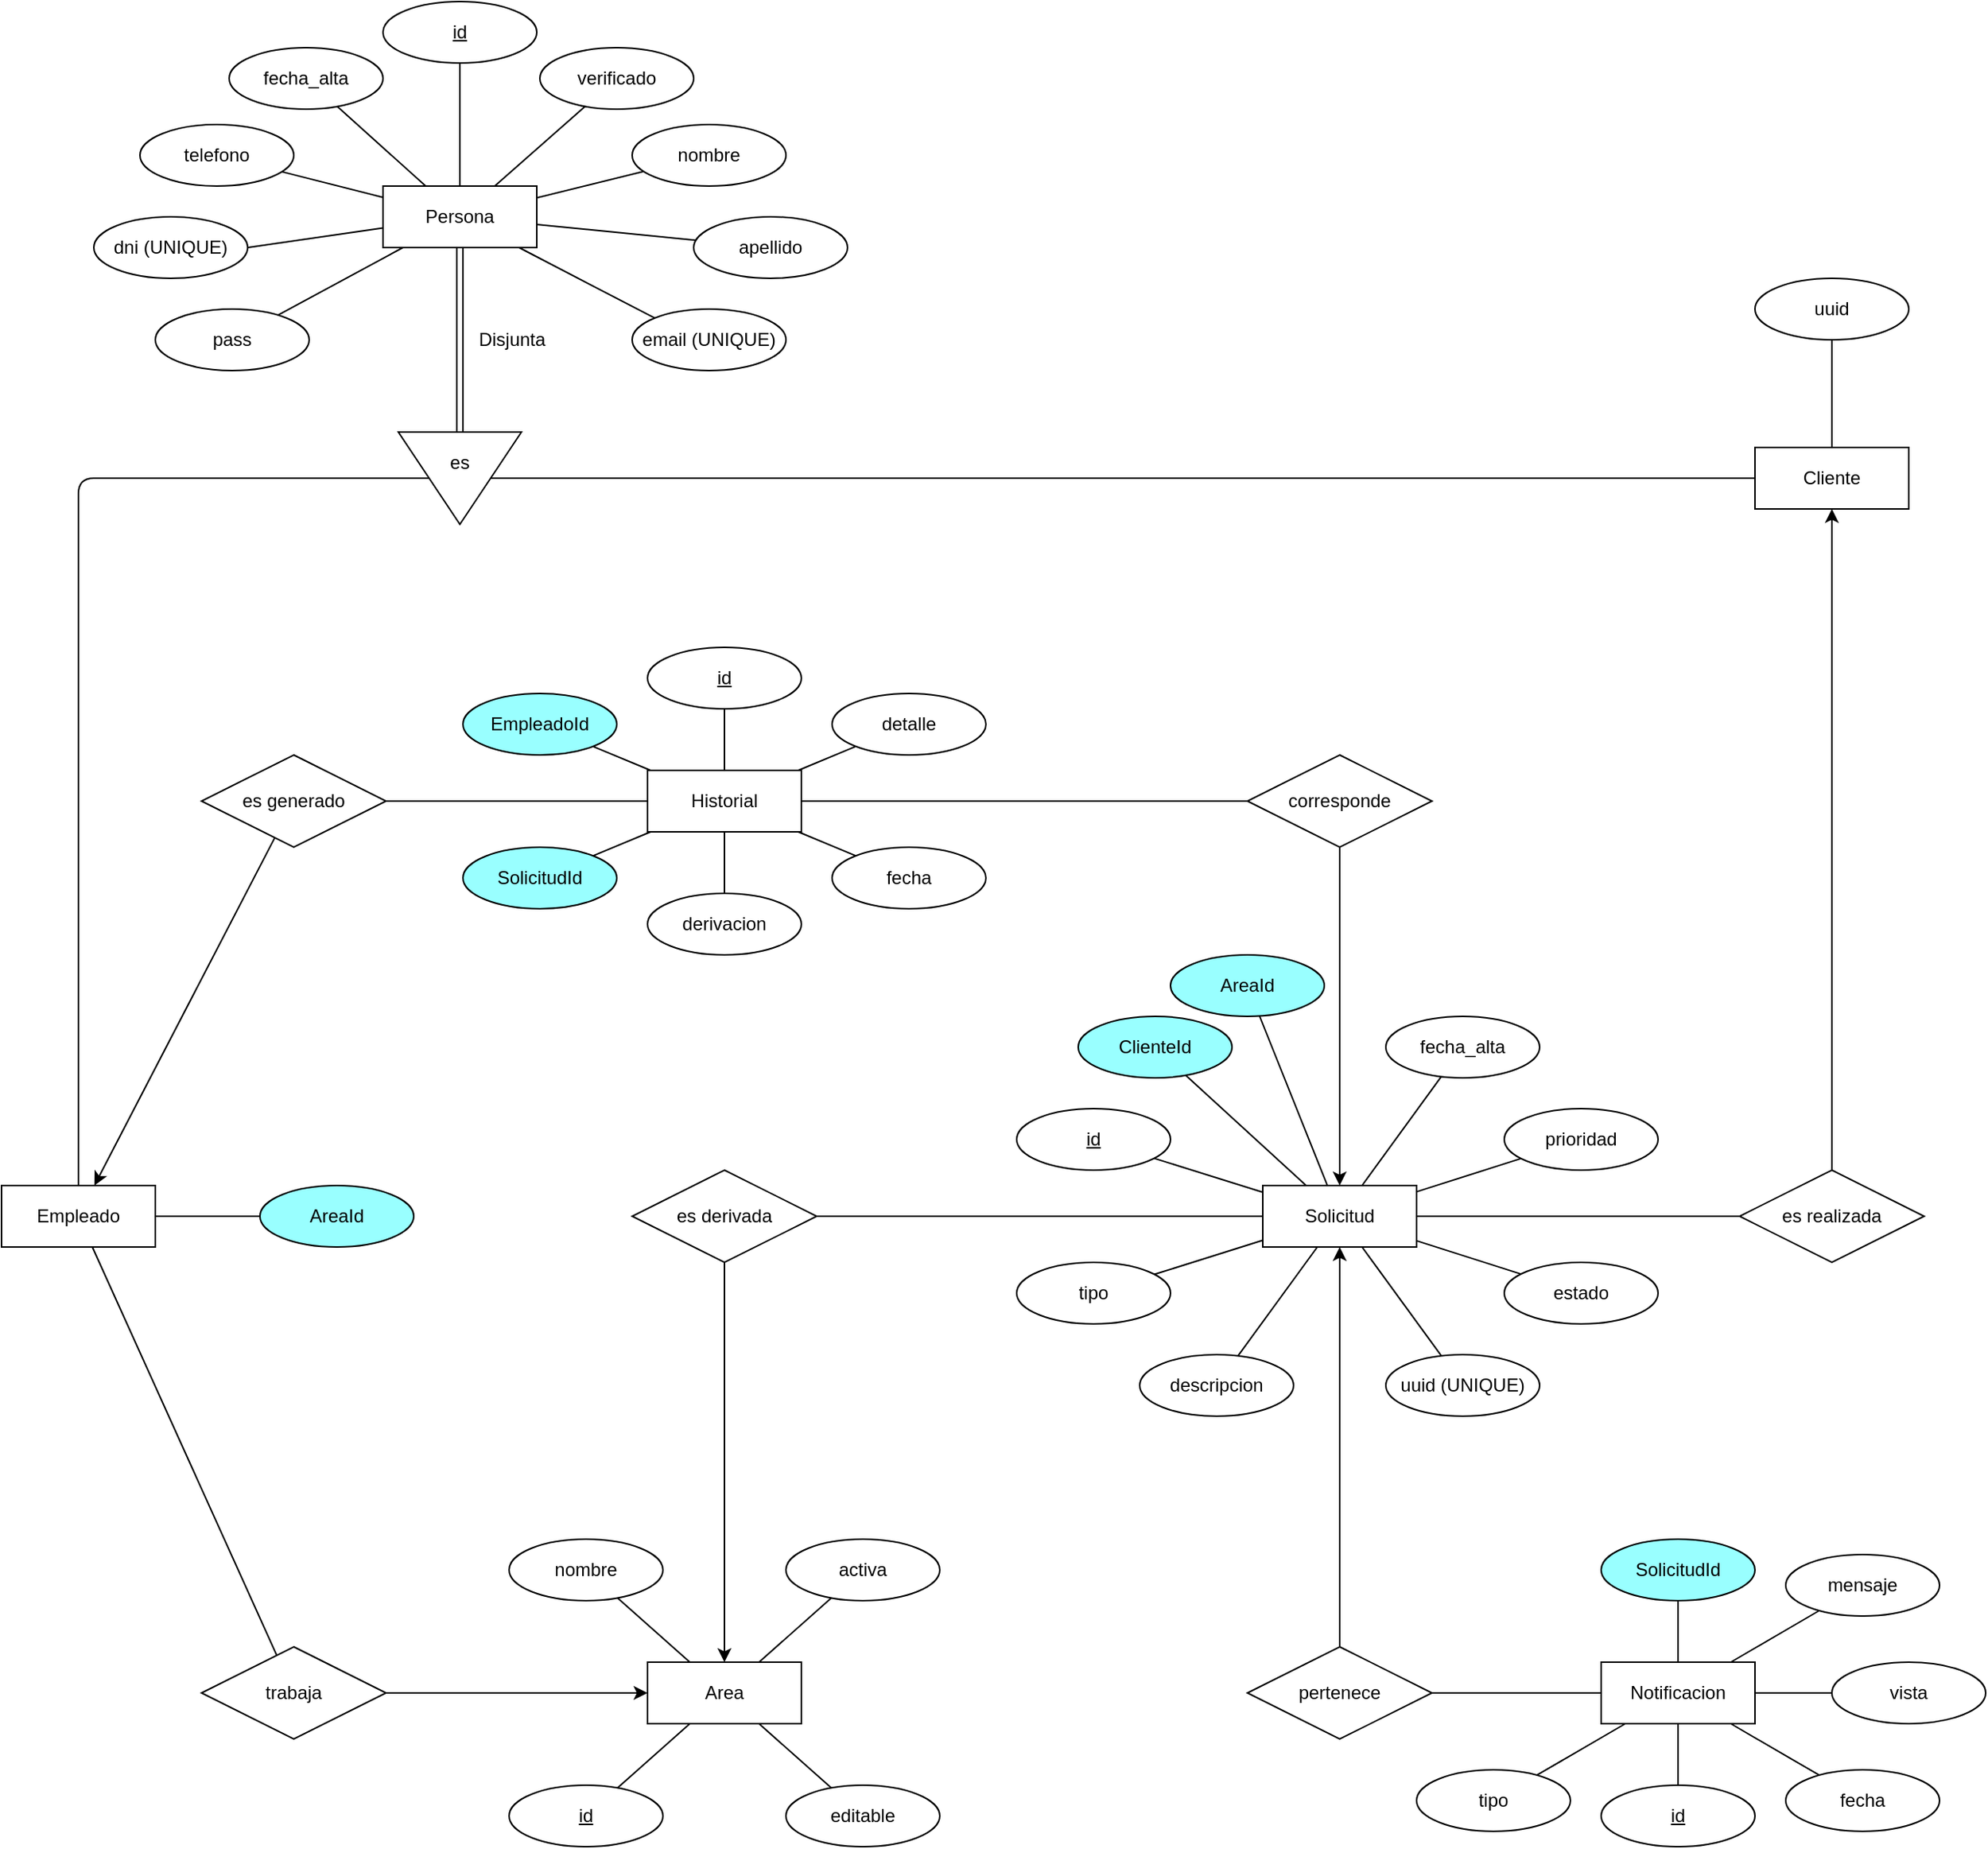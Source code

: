 <mxfile version="15.2.7" type="device"><diagram id="BBIbtANk2U7G-sDLKIIq" name="Página-1"><mxGraphModel dx="2182" dy="1856" grid="1" gridSize="10" guides="1" tooltips="1" connect="1" arrows="1" fold="1" page="1" pageScale="1" pageWidth="827" pageHeight="1169" math="0" shadow="0"><root><mxCell id="0"/><mxCell id="1" parent="0"/><mxCell id="P5OnHbvlKEHXYhrm6dSH-34" style="edgeStyle=none;orthogonalLoop=1;jettySize=auto;html=1;endArrow=classic;" edge="1" parent="1" source="P5OnHbvlKEHXYhrm6dSH-25" target="P5OnHbvlKEHXYhrm6dSH-1"><mxGeometry relative="1" as="geometry"/></mxCell><mxCell id="P5OnHbvlKEHXYhrm6dSH-67" style="edgeStyle=none;orthogonalLoop=1;jettySize=auto;html=1;endArrow=none;" edge="1" parent="1" source="P5OnHbvlKEHXYhrm6dSH-1" target="P5OnHbvlKEHXYhrm6dSH-66"><mxGeometry relative="1" as="geometry"/></mxCell><mxCell id="P5OnHbvlKEHXYhrm6dSH-1" value="Cliente" style="whiteSpace=wrap;html=1;align=center;" vertex="1" parent="1"><mxGeometry x="990" y="10" width="100" height="40" as="geometry"/></mxCell><mxCell id="P5OnHbvlKEHXYhrm6dSH-36" style="edgeStyle=none;orthogonalLoop=1;jettySize=auto;html=1;endArrow=classic;" edge="1" parent="1" source="P5OnHbvlKEHXYhrm6dSH-22" target="P5OnHbvlKEHXYhrm6dSH-2"><mxGeometry relative="1" as="geometry"/></mxCell><mxCell id="P5OnHbvlKEHXYhrm6dSH-39" style="edgeStyle=none;orthogonalLoop=1;jettySize=auto;html=1;endArrow=none;" edge="1" parent="1" source="P5OnHbvlKEHXYhrm6dSH-2" target="P5OnHbvlKEHXYhrm6dSH-38"><mxGeometry relative="1" as="geometry"/></mxCell><mxCell id="P5OnHbvlKEHXYhrm6dSH-65" style="edgeStyle=none;orthogonalLoop=1;jettySize=auto;html=1;endArrow=none;" edge="1" parent="1" source="P5OnHbvlKEHXYhrm6dSH-2" target="P5OnHbvlKEHXYhrm6dSH-64"><mxGeometry relative="1" as="geometry"/></mxCell><mxCell id="P5OnHbvlKEHXYhrm6dSH-2" value="Empleado" style="whiteSpace=wrap;html=1;align=center;" vertex="1" parent="1"><mxGeometry x="-150" y="490" width="100" height="40" as="geometry"/></mxCell><mxCell id="P5OnHbvlKEHXYhrm6dSH-32" style="edgeStyle=none;orthogonalLoop=1;jettySize=auto;html=1;endArrow=classic;" edge="1" parent="1" source="P5OnHbvlKEHXYhrm6dSH-23" target="P5OnHbvlKEHXYhrm6dSH-3"><mxGeometry relative="1" as="geometry"/></mxCell><mxCell id="P5OnHbvlKEHXYhrm6dSH-69" style="edgeStyle=none;orthogonalLoop=1;jettySize=auto;html=1;endArrow=none;" edge="1" parent="1" source="P5OnHbvlKEHXYhrm6dSH-3" target="P5OnHbvlKEHXYhrm6dSH-68"><mxGeometry relative="1" as="geometry"/></mxCell><mxCell id="P5OnHbvlKEHXYhrm6dSH-71" style="edgeStyle=none;orthogonalLoop=1;jettySize=auto;html=1;endArrow=none;" edge="1" parent="1" source="P5OnHbvlKEHXYhrm6dSH-3" target="P5OnHbvlKEHXYhrm6dSH-70"><mxGeometry relative="1" as="geometry"/></mxCell><mxCell id="P5OnHbvlKEHXYhrm6dSH-3" value="Area" style="whiteSpace=wrap;html=1;align=center;" vertex="1" parent="1"><mxGeometry x="270" y="800" width="100" height="40" as="geometry"/></mxCell><mxCell id="P5OnHbvlKEHXYhrm6dSH-95" style="edgeStyle=none;orthogonalLoop=1;jettySize=auto;html=1;endArrow=none;" edge="1" parent="1" source="P5OnHbvlKEHXYhrm6dSH-4" target="P5OnHbvlKEHXYhrm6dSH-94"><mxGeometry relative="1" as="geometry"/></mxCell><mxCell id="P5OnHbvlKEHXYhrm6dSH-99" style="edgeStyle=none;orthogonalLoop=1;jettySize=auto;html=1;endArrow=none;" edge="1" parent="1" source="P5OnHbvlKEHXYhrm6dSH-4" target="P5OnHbvlKEHXYhrm6dSH-98"><mxGeometry relative="1" as="geometry"/></mxCell><mxCell id="P5OnHbvlKEHXYhrm6dSH-105" style="edgeStyle=none;orthogonalLoop=1;jettySize=auto;html=1;endArrow=none;" edge="1" parent="1" source="P5OnHbvlKEHXYhrm6dSH-4" target="P5OnHbvlKEHXYhrm6dSH-104"><mxGeometry relative="1" as="geometry"/></mxCell><mxCell id="P5OnHbvlKEHXYhrm6dSH-4" value="Solicitud" style="whiteSpace=wrap;html=1;align=center;" vertex="1" parent="1"><mxGeometry x="670" y="490" width="100" height="40" as="geometry"/></mxCell><mxCell id="P5OnHbvlKEHXYhrm6dSH-75" style="edgeStyle=none;orthogonalLoop=1;jettySize=auto;html=1;endArrow=none;" edge="1" parent="1" source="P5OnHbvlKEHXYhrm6dSH-5" target="P5OnHbvlKEHXYhrm6dSH-74"><mxGeometry relative="1" as="geometry"/></mxCell><mxCell id="P5OnHbvlKEHXYhrm6dSH-83" style="edgeStyle=none;orthogonalLoop=1;jettySize=auto;html=1;endArrow=none;" edge="1" parent="1" source="P5OnHbvlKEHXYhrm6dSH-5" target="P5OnHbvlKEHXYhrm6dSH-82"><mxGeometry relative="1" as="geometry"/></mxCell><mxCell id="P5OnHbvlKEHXYhrm6dSH-5" value="Notificacion" style="whiteSpace=wrap;html=1;align=center;" vertex="1" parent="1"><mxGeometry x="890" y="800" width="100" height="40" as="geometry"/></mxCell><mxCell id="P5OnHbvlKEHXYhrm6dSH-30" style="edgeStyle=none;orthogonalLoop=1;jettySize=auto;html=1;endArrow=none;" edge="1" parent="1" source="P5OnHbvlKEHXYhrm6dSH-6" target="P5OnHbvlKEHXYhrm6dSH-24"><mxGeometry relative="1" as="geometry"/></mxCell><mxCell id="P5OnHbvlKEHXYhrm6dSH-85" style="edgeStyle=none;orthogonalLoop=1;jettySize=auto;html=1;endArrow=none;" edge="1" parent="1" source="P5OnHbvlKEHXYhrm6dSH-6" target="P5OnHbvlKEHXYhrm6dSH-84"><mxGeometry relative="1" as="geometry"/></mxCell><mxCell id="P5OnHbvlKEHXYhrm6dSH-6" value="Historial" style="whiteSpace=wrap;html=1;align=center;" vertex="1" parent="1"><mxGeometry x="270" y="220" width="100" height="40" as="geometry"/></mxCell><mxCell id="P5OnHbvlKEHXYhrm6dSH-7" value="id" style="ellipse;whiteSpace=wrap;html=1;align=center;fontStyle=4;" vertex="1" parent="1"><mxGeometry x="180" y="880" width="100" height="40" as="geometry"/></mxCell><mxCell id="P5OnHbvlKEHXYhrm6dSH-18" style="edgeStyle=none;orthogonalLoop=1;jettySize=auto;html=1;endArrow=none;shape=link;" edge="1" parent="1" source="P5OnHbvlKEHXYhrm6dSH-9" target="P5OnHbvlKEHXYhrm6dSH-10"><mxGeometry relative="1" as="geometry"/></mxCell><mxCell id="P5OnHbvlKEHXYhrm6dSH-54" style="edgeStyle=none;orthogonalLoop=1;jettySize=auto;html=1;endArrow=none;" edge="1" parent="1" source="P5OnHbvlKEHXYhrm6dSH-9" target="P5OnHbvlKEHXYhrm6dSH-48"><mxGeometry relative="1" as="geometry"/></mxCell><mxCell id="P5OnHbvlKEHXYhrm6dSH-55" style="edgeStyle=none;orthogonalLoop=1;jettySize=auto;html=1;endArrow=none;" edge="1" parent="1" source="P5OnHbvlKEHXYhrm6dSH-9" target="P5OnHbvlKEHXYhrm6dSH-47"><mxGeometry relative="1" as="geometry"/></mxCell><mxCell id="P5OnHbvlKEHXYhrm6dSH-56" style="edgeStyle=none;orthogonalLoop=1;jettySize=auto;html=1;entryX=0;entryY=0;entryDx=0;entryDy=0;endArrow=none;" edge="1" parent="1" source="P5OnHbvlKEHXYhrm6dSH-9" target="P5OnHbvlKEHXYhrm6dSH-51"><mxGeometry relative="1" as="geometry"/></mxCell><mxCell id="P5OnHbvlKEHXYhrm6dSH-57" style="edgeStyle=none;orthogonalLoop=1;jettySize=auto;html=1;endArrow=none;" edge="1" parent="1" source="P5OnHbvlKEHXYhrm6dSH-9" target="P5OnHbvlKEHXYhrm6dSH-49"><mxGeometry relative="1" as="geometry"/></mxCell><mxCell id="P5OnHbvlKEHXYhrm6dSH-58" style="edgeStyle=none;orthogonalLoop=1;jettySize=auto;html=1;endArrow=none;" edge="1" parent="1" source="P5OnHbvlKEHXYhrm6dSH-9" target="P5OnHbvlKEHXYhrm6dSH-52"><mxGeometry relative="1" as="geometry"/></mxCell><mxCell id="P5OnHbvlKEHXYhrm6dSH-62" style="edgeStyle=none;orthogonalLoop=1;jettySize=auto;html=1;endArrow=none;" edge="1" parent="1" source="P5OnHbvlKEHXYhrm6dSH-9" target="P5OnHbvlKEHXYhrm6dSH-61"><mxGeometry relative="1" as="geometry"/></mxCell><mxCell id="P5OnHbvlKEHXYhrm6dSH-63" style="edgeStyle=none;orthogonalLoop=1;jettySize=auto;html=1;endArrow=none;" edge="1" parent="1" source="P5OnHbvlKEHXYhrm6dSH-9" target="P5OnHbvlKEHXYhrm6dSH-60"><mxGeometry relative="1" as="geometry"/></mxCell><mxCell id="P5OnHbvlKEHXYhrm6dSH-9" value="Persona" style="whiteSpace=wrap;html=1;align=center;" vertex="1" parent="1"><mxGeometry x="98" y="-160" width="100" height="40" as="geometry"/></mxCell><mxCell id="P5OnHbvlKEHXYhrm6dSH-19" style="edgeStyle=none;orthogonalLoop=1;jettySize=auto;html=1;endArrow=none;" edge="1" parent="1" source="P5OnHbvlKEHXYhrm6dSH-10" target="P5OnHbvlKEHXYhrm6dSH-2"><mxGeometry relative="1" as="geometry"><Array as="points"><mxPoint x="-100" y="30"/></Array></mxGeometry></mxCell><mxCell id="P5OnHbvlKEHXYhrm6dSH-20" style="edgeStyle=none;orthogonalLoop=1;jettySize=auto;html=1;endArrow=none;" edge="1" parent="1" source="P5OnHbvlKEHXYhrm6dSH-10" target="P5OnHbvlKEHXYhrm6dSH-1"><mxGeometry relative="1" as="geometry"/></mxCell><mxCell id="P5OnHbvlKEHXYhrm6dSH-10" value="" style="triangle;whiteSpace=wrap;html=1;rotation=90;" vertex="1" parent="1"><mxGeometry x="118" y="-10" width="60" height="80" as="geometry"/></mxCell><mxCell id="P5OnHbvlKEHXYhrm6dSH-11" value="" style="endArrow=none;html=1;" edge="1" parent="1" source="P5OnHbvlKEHXYhrm6dSH-3" target="P5OnHbvlKEHXYhrm6dSH-7"><mxGeometry width="50" height="50" relative="1" as="geometry"><mxPoint x="-80" y="390" as="sourcePoint"/><mxPoint x="-30" y="340" as="targetPoint"/></mxGeometry></mxCell><mxCell id="P5OnHbvlKEHXYhrm6dSH-15" style="edgeStyle=none;orthogonalLoop=1;jettySize=auto;html=1;endArrow=none;" edge="1" parent="1" source="P5OnHbvlKEHXYhrm6dSH-14" target="P5OnHbvlKEHXYhrm6dSH-6"><mxGeometry relative="1" as="geometry"/></mxCell><mxCell id="P5OnHbvlKEHXYhrm6dSH-14" value="id" style="ellipse;whiteSpace=wrap;html=1;align=center;fontStyle=4;" vertex="1" parent="1"><mxGeometry x="270" y="140" width="100" height="40" as="geometry"/></mxCell><mxCell id="P5OnHbvlKEHXYhrm6dSH-17" style="edgeStyle=none;orthogonalLoop=1;jettySize=auto;html=1;endArrow=none;" edge="1" parent="1" source="P5OnHbvlKEHXYhrm6dSH-16" target="P5OnHbvlKEHXYhrm6dSH-9"><mxGeometry relative="1" as="geometry"/></mxCell><mxCell id="P5OnHbvlKEHXYhrm6dSH-16" value="id" style="ellipse;whiteSpace=wrap;html=1;align=center;fontStyle=4;" vertex="1" parent="1"><mxGeometry x="98" y="-280" width="100" height="40" as="geometry"/></mxCell><mxCell id="P5OnHbvlKEHXYhrm6dSH-37" style="edgeStyle=none;orthogonalLoop=1;jettySize=auto;html=1;endArrow=none;" edge="1" parent="1" source="P5OnHbvlKEHXYhrm6dSH-22" target="P5OnHbvlKEHXYhrm6dSH-6"><mxGeometry relative="1" as="geometry"/></mxCell><mxCell id="P5OnHbvlKEHXYhrm6dSH-22" value="es generado" style="shape=rhombus;perimeter=rhombusPerimeter;whiteSpace=wrap;html=1;align=center;" vertex="1" parent="1"><mxGeometry x="-20" y="210" width="120" height="60" as="geometry"/></mxCell><mxCell id="P5OnHbvlKEHXYhrm6dSH-33" style="edgeStyle=none;orthogonalLoop=1;jettySize=auto;html=1;endArrow=none;" edge="1" parent="1" source="P5OnHbvlKEHXYhrm6dSH-23" target="P5OnHbvlKEHXYhrm6dSH-4"><mxGeometry relative="1" as="geometry"/></mxCell><mxCell id="P5OnHbvlKEHXYhrm6dSH-23" value="es derivada" style="shape=rhombus;perimeter=rhombusPerimeter;whiteSpace=wrap;html=1;align=center;" vertex="1" parent="1"><mxGeometry x="260" y="480" width="120" height="60" as="geometry"/></mxCell><mxCell id="P5OnHbvlKEHXYhrm6dSH-31" style="edgeStyle=none;orthogonalLoop=1;jettySize=auto;html=1;endArrow=classic;" edge="1" parent="1" source="P5OnHbvlKEHXYhrm6dSH-24" target="P5OnHbvlKEHXYhrm6dSH-4"><mxGeometry relative="1" as="geometry"/></mxCell><mxCell id="P5OnHbvlKEHXYhrm6dSH-24" value="corresponde" style="shape=rhombus;perimeter=rhombusPerimeter;whiteSpace=wrap;html=1;align=center;" vertex="1" parent="1"><mxGeometry x="660" y="210" width="120" height="60" as="geometry"/></mxCell><mxCell id="P5OnHbvlKEHXYhrm6dSH-35" style="edgeStyle=none;orthogonalLoop=1;jettySize=auto;html=1;endArrow=none;" edge="1" parent="1" source="P5OnHbvlKEHXYhrm6dSH-25" target="P5OnHbvlKEHXYhrm6dSH-4"><mxGeometry relative="1" as="geometry"/></mxCell><mxCell id="P5OnHbvlKEHXYhrm6dSH-25" value="es realizada" style="shape=rhombus;perimeter=rhombusPerimeter;whiteSpace=wrap;html=1;align=center;" vertex="1" parent="1"><mxGeometry x="980" y="480" width="120" height="60" as="geometry"/></mxCell><mxCell id="P5OnHbvlKEHXYhrm6dSH-29" style="edgeStyle=none;orthogonalLoop=1;jettySize=auto;html=1;endArrow=none;" edge="1" parent="1" source="P5OnHbvlKEHXYhrm6dSH-27" target="P5OnHbvlKEHXYhrm6dSH-5"><mxGeometry relative="1" as="geometry"/></mxCell><mxCell id="P5OnHbvlKEHXYhrm6dSH-27" value="pertenece" style="shape=rhombus;perimeter=rhombusPerimeter;whiteSpace=wrap;html=1;align=center;" vertex="1" parent="1"><mxGeometry x="660" y="790" width="120" height="60" as="geometry"/></mxCell><mxCell id="P5OnHbvlKEHXYhrm6dSH-40" style="edgeStyle=none;orthogonalLoop=1;jettySize=auto;html=1;endArrow=classic;" edge="1" parent="1" source="P5OnHbvlKEHXYhrm6dSH-38" target="P5OnHbvlKEHXYhrm6dSH-3"><mxGeometry relative="1" as="geometry"/></mxCell><mxCell id="P5OnHbvlKEHXYhrm6dSH-38" value="trabaja" style="shape=rhombus;perimeter=rhombusPerimeter;whiteSpace=wrap;html=1;align=center;" vertex="1" parent="1"><mxGeometry x="-20" y="790" width="120" height="60" as="geometry"/></mxCell><mxCell id="P5OnHbvlKEHXYhrm6dSH-41" value="Disjunta" style="text;html=1;strokeColor=none;fillColor=none;align=center;verticalAlign=middle;whiteSpace=wrap;rounded=0;" vertex="1" parent="1"><mxGeometry x="162" y="-70" width="40" height="20" as="geometry"/></mxCell><mxCell id="P5OnHbvlKEHXYhrm6dSH-42" value="es" style="text;html=1;strokeColor=none;fillColor=none;align=center;verticalAlign=middle;whiteSpace=wrap;rounded=0;" vertex="1" parent="1"><mxGeometry x="128" y="10" width="40" height="20" as="geometry"/></mxCell><mxCell id="P5OnHbvlKEHXYhrm6dSH-44" value="" style="endArrow=classic;html=1;" edge="1" parent="1" source="P5OnHbvlKEHXYhrm6dSH-27" target="P5OnHbvlKEHXYhrm6dSH-4"><mxGeometry width="50" height="50" relative="1" as="geometry"><mxPoint x="640" y="610" as="sourcePoint"/><mxPoint x="690" y="560" as="targetPoint"/></mxGeometry></mxCell><mxCell id="P5OnHbvlKEHXYhrm6dSH-47" value="nombre" style="ellipse;whiteSpace=wrap;html=1;align=center;" vertex="1" parent="1"><mxGeometry x="260" y="-200" width="100" height="40" as="geometry"/></mxCell><mxCell id="P5OnHbvlKEHXYhrm6dSH-48" value="apellido" style="ellipse;whiteSpace=wrap;html=1;align=center;" vertex="1" parent="1"><mxGeometry x="300" y="-140" width="100" height="40" as="geometry"/></mxCell><mxCell id="P5OnHbvlKEHXYhrm6dSH-49" value="telefono" style="ellipse;whiteSpace=wrap;html=1;align=center;" vertex="1" parent="1"><mxGeometry x="-60" y="-200" width="100" height="40" as="geometry"/></mxCell><mxCell id="P5OnHbvlKEHXYhrm6dSH-53" style="edgeStyle=none;orthogonalLoop=1;jettySize=auto;html=1;exitX=1;exitY=0.5;exitDx=0;exitDy=0;endArrow=none;" edge="1" parent="1" source="P5OnHbvlKEHXYhrm6dSH-50" target="P5OnHbvlKEHXYhrm6dSH-9"><mxGeometry relative="1" as="geometry"/></mxCell><mxCell id="P5OnHbvlKEHXYhrm6dSH-50" value="dni (UNIQUE)" style="ellipse;whiteSpace=wrap;html=1;align=center;" vertex="1" parent="1"><mxGeometry x="-90" y="-140" width="100" height="40" as="geometry"/></mxCell><mxCell id="P5OnHbvlKEHXYhrm6dSH-51" value="email (UNIQUE)" style="ellipse;whiteSpace=wrap;html=1;align=center;" vertex="1" parent="1"><mxGeometry x="260" y="-80" width="100" height="40" as="geometry"/></mxCell><mxCell id="P5OnHbvlKEHXYhrm6dSH-52" value="pass" style="ellipse;whiteSpace=wrap;html=1;align=center;" vertex="1" parent="1"><mxGeometry x="-50" y="-80" width="100" height="40" as="geometry"/></mxCell><mxCell id="P5OnHbvlKEHXYhrm6dSH-60" value="fecha_alta" style="ellipse;whiteSpace=wrap;html=1;align=center;" vertex="1" parent="1"><mxGeometry x="-2" y="-250" width="100" height="40" as="geometry"/></mxCell><mxCell id="P5OnHbvlKEHXYhrm6dSH-61" value="verificado" style="ellipse;whiteSpace=wrap;html=1;align=center;" vertex="1" parent="1"><mxGeometry x="200" y="-250" width="100" height="40" as="geometry"/></mxCell><mxCell id="P5OnHbvlKEHXYhrm6dSH-64" value="AreaId" style="ellipse;whiteSpace=wrap;html=1;align=center;fillColor=#99FFFF;" vertex="1" parent="1"><mxGeometry x="18" y="490" width="100" height="40" as="geometry"/></mxCell><mxCell id="P5OnHbvlKEHXYhrm6dSH-66" value="uuid" style="ellipse;whiteSpace=wrap;html=1;align=center;" vertex="1" parent="1"><mxGeometry x="990" y="-100" width="100" height="40" as="geometry"/></mxCell><mxCell id="P5OnHbvlKEHXYhrm6dSH-68" value="nombre" style="ellipse;whiteSpace=wrap;html=1;align=center;" vertex="1" parent="1"><mxGeometry x="180" y="720" width="100" height="40" as="geometry"/></mxCell><mxCell id="P5OnHbvlKEHXYhrm6dSH-70" value="activa" style="ellipse;whiteSpace=wrap;html=1;align=center;" vertex="1" parent="1"><mxGeometry x="360" y="720" width="100" height="40" as="geometry"/></mxCell><mxCell id="P5OnHbvlKEHXYhrm6dSH-73" style="edgeStyle=none;orthogonalLoop=1;jettySize=auto;html=1;endArrow=none;" edge="1" parent="1" source="P5OnHbvlKEHXYhrm6dSH-72" target="P5OnHbvlKEHXYhrm6dSH-3"><mxGeometry relative="1" as="geometry"/></mxCell><mxCell id="P5OnHbvlKEHXYhrm6dSH-72" value="editable" style="ellipse;whiteSpace=wrap;html=1;align=center;" vertex="1" parent="1"><mxGeometry x="360" y="880" width="100" height="40" as="geometry"/></mxCell><mxCell id="P5OnHbvlKEHXYhrm6dSH-74" value="mensaje" style="ellipse;whiteSpace=wrap;html=1;align=center;" vertex="1" parent="1"><mxGeometry x="1010" y="730" width="100" height="40" as="geometry"/></mxCell><mxCell id="P5OnHbvlKEHXYhrm6dSH-77" style="edgeStyle=none;orthogonalLoop=1;jettySize=auto;html=1;endArrow=none;" edge="1" parent="1" source="P5OnHbvlKEHXYhrm6dSH-76" target="P5OnHbvlKEHXYhrm6dSH-5"><mxGeometry relative="1" as="geometry"/></mxCell><mxCell id="P5OnHbvlKEHXYhrm6dSH-76" value="id" style="ellipse;whiteSpace=wrap;html=1;align=center;fontStyle=4;" vertex="1" parent="1"><mxGeometry x="890" y="880" width="100" height="40" as="geometry"/></mxCell><mxCell id="P5OnHbvlKEHXYhrm6dSH-79" style="edgeStyle=none;orthogonalLoop=1;jettySize=auto;html=1;endArrow=none;" edge="1" parent="1" source="P5OnHbvlKEHXYhrm6dSH-78" target="P5OnHbvlKEHXYhrm6dSH-5"><mxGeometry relative="1" as="geometry"/></mxCell><mxCell id="P5OnHbvlKEHXYhrm6dSH-78" value="SolicitudId" style="ellipse;whiteSpace=wrap;html=1;align=center;fillColor=#99FFFF;" vertex="1" parent="1"><mxGeometry x="890" y="720" width="100" height="40" as="geometry"/></mxCell><mxCell id="P5OnHbvlKEHXYhrm6dSH-81" style="edgeStyle=none;orthogonalLoop=1;jettySize=auto;html=1;endArrow=none;" edge="1" parent="1" source="P5OnHbvlKEHXYhrm6dSH-80" target="P5OnHbvlKEHXYhrm6dSH-5"><mxGeometry relative="1" as="geometry"/></mxCell><mxCell id="P5OnHbvlKEHXYhrm6dSH-80" value="fecha" style="ellipse;whiteSpace=wrap;html=1;align=center;" vertex="1" parent="1"><mxGeometry x="1010" y="870" width="100" height="40" as="geometry"/></mxCell><mxCell id="P5OnHbvlKEHXYhrm6dSH-82" value="vista" style="ellipse;whiteSpace=wrap;html=1;align=center;" vertex="1" parent="1"><mxGeometry x="1040" y="800" width="100" height="40" as="geometry"/></mxCell><mxCell id="P5OnHbvlKEHXYhrm6dSH-84" value="detalle" style="ellipse;whiteSpace=wrap;html=1;align=center;" vertex="1" parent="1"><mxGeometry x="390" y="170" width="100" height="40" as="geometry"/></mxCell><mxCell id="P5OnHbvlKEHXYhrm6dSH-87" style="edgeStyle=none;orthogonalLoop=1;jettySize=auto;html=1;endArrow=none;" edge="1" parent="1" source="P5OnHbvlKEHXYhrm6dSH-86" target="P5OnHbvlKEHXYhrm6dSH-6"><mxGeometry relative="1" as="geometry"/></mxCell><mxCell id="P5OnHbvlKEHXYhrm6dSH-86" value="fecha" style="ellipse;whiteSpace=wrap;html=1;align=center;" vertex="1" parent="1"><mxGeometry x="390" y="270" width="100" height="40" as="geometry"/></mxCell><mxCell id="P5OnHbvlKEHXYhrm6dSH-89" style="edgeStyle=none;orthogonalLoop=1;jettySize=auto;html=1;endArrow=none;" edge="1" parent="1" source="P5OnHbvlKEHXYhrm6dSH-88" target="P5OnHbvlKEHXYhrm6dSH-6"><mxGeometry relative="1" as="geometry"/></mxCell><mxCell id="P5OnHbvlKEHXYhrm6dSH-88" value="derivacion" style="ellipse;whiteSpace=wrap;html=1;align=center;" vertex="1" parent="1"><mxGeometry x="270" y="300" width="100" height="40" as="geometry"/></mxCell><mxCell id="P5OnHbvlKEHXYhrm6dSH-91" style="edgeStyle=none;orthogonalLoop=1;jettySize=auto;html=1;endArrow=none;" edge="1" parent="1" source="P5OnHbvlKEHXYhrm6dSH-90" target="P5OnHbvlKEHXYhrm6dSH-6"><mxGeometry relative="1" as="geometry"/></mxCell><mxCell id="P5OnHbvlKEHXYhrm6dSH-90" value="EmpleadoId" style="ellipse;whiteSpace=wrap;html=1;align=center;fillColor=#99FFFF;" vertex="1" parent="1"><mxGeometry x="150" y="170" width="100" height="40" as="geometry"/></mxCell><mxCell id="P5OnHbvlKEHXYhrm6dSH-93" style="edgeStyle=none;orthogonalLoop=1;jettySize=auto;html=1;endArrow=none;" edge="1" parent="1" source="P5OnHbvlKEHXYhrm6dSH-92" target="P5OnHbvlKEHXYhrm6dSH-6"><mxGeometry relative="1" as="geometry"/></mxCell><mxCell id="P5OnHbvlKEHXYhrm6dSH-92" value="SolicitudId" style="ellipse;whiteSpace=wrap;html=1;align=center;fillColor=#99FFFF;" vertex="1" parent="1"><mxGeometry x="150" y="270" width="100" height="40" as="geometry"/></mxCell><mxCell id="P5OnHbvlKEHXYhrm6dSH-94" value="id" style="ellipse;whiteSpace=wrap;html=1;align=center;fontStyle=4;" vertex="1" parent="1"><mxGeometry x="510" y="440" width="100" height="40" as="geometry"/></mxCell><mxCell id="P5OnHbvlKEHXYhrm6dSH-97" style="edgeStyle=none;orthogonalLoop=1;jettySize=auto;html=1;endArrow=none;" edge="1" parent="1" source="P5OnHbvlKEHXYhrm6dSH-96" target="P5OnHbvlKEHXYhrm6dSH-4"><mxGeometry relative="1" as="geometry"/></mxCell><mxCell id="P5OnHbvlKEHXYhrm6dSH-96" value="ClienteId" style="ellipse;whiteSpace=wrap;html=1;align=center;fillColor=#99FFFF;" vertex="1" parent="1"><mxGeometry x="550" y="380" width="100" height="40" as="geometry"/></mxCell><mxCell id="P5OnHbvlKEHXYhrm6dSH-98" value="fecha_alta" style="ellipse;whiteSpace=wrap;html=1;align=center;" vertex="1" parent="1"><mxGeometry x="750" y="380" width="100" height="40" as="geometry"/></mxCell><mxCell id="P5OnHbvlKEHXYhrm6dSH-101" style="edgeStyle=none;orthogonalLoop=1;jettySize=auto;html=1;endArrow=none;" edge="1" parent="1" source="P5OnHbvlKEHXYhrm6dSH-100" target="P5OnHbvlKEHXYhrm6dSH-4"><mxGeometry relative="1" as="geometry"/></mxCell><mxCell id="P5OnHbvlKEHXYhrm6dSH-100" value="tipo" style="ellipse;whiteSpace=wrap;html=1;align=center;" vertex="1" parent="1"><mxGeometry x="510" y="540" width="100" height="40" as="geometry"/></mxCell><mxCell id="P5OnHbvlKEHXYhrm6dSH-103" style="edgeStyle=none;orthogonalLoop=1;jettySize=auto;html=1;endArrow=none;" edge="1" parent="1" source="P5OnHbvlKEHXYhrm6dSH-102" target="P5OnHbvlKEHXYhrm6dSH-4"><mxGeometry relative="1" as="geometry"/></mxCell><mxCell id="P5OnHbvlKEHXYhrm6dSH-102" value="descripcion" style="ellipse;whiteSpace=wrap;html=1;align=center;" vertex="1" parent="1"><mxGeometry x="590" y="600" width="100" height="40" as="geometry"/></mxCell><mxCell id="P5OnHbvlKEHXYhrm6dSH-104" value="prioridad" style="ellipse;whiteSpace=wrap;html=1;align=center;" vertex="1" parent="1"><mxGeometry x="827" y="440" width="100" height="40" as="geometry"/></mxCell><mxCell id="P5OnHbvlKEHXYhrm6dSH-107" style="edgeStyle=none;orthogonalLoop=1;jettySize=auto;html=1;endArrow=none;" edge="1" parent="1" source="P5OnHbvlKEHXYhrm6dSH-106" target="P5OnHbvlKEHXYhrm6dSH-4"><mxGeometry relative="1" as="geometry"/></mxCell><mxCell id="P5OnHbvlKEHXYhrm6dSH-106" value="estado" style="ellipse;whiteSpace=wrap;html=1;align=center;" vertex="1" parent="1"><mxGeometry x="827" y="540" width="100" height="40" as="geometry"/></mxCell><mxCell id="P5OnHbvlKEHXYhrm6dSH-109" style="edgeStyle=none;orthogonalLoop=1;jettySize=auto;html=1;endArrow=none;" edge="1" parent="1" source="P5OnHbvlKEHXYhrm6dSH-108" target="P5OnHbvlKEHXYhrm6dSH-4"><mxGeometry relative="1" as="geometry"/></mxCell><mxCell id="P5OnHbvlKEHXYhrm6dSH-108" value="uuid (UNIQUE)" style="ellipse;whiteSpace=wrap;html=1;align=center;" vertex="1" parent="1"><mxGeometry x="750" y="600" width="100" height="40" as="geometry"/></mxCell><mxCell id="P5OnHbvlKEHXYhrm6dSH-111" style="edgeStyle=none;orthogonalLoop=1;jettySize=auto;html=1;endArrow=none;" edge="1" parent="1" source="P5OnHbvlKEHXYhrm6dSH-110" target="P5OnHbvlKEHXYhrm6dSH-4"><mxGeometry relative="1" as="geometry"/></mxCell><mxCell id="P5OnHbvlKEHXYhrm6dSH-110" value="AreaId" style="ellipse;whiteSpace=wrap;html=1;align=center;fillColor=#99FFFF;" vertex="1" parent="1"><mxGeometry x="610" y="340" width="100" height="40" as="geometry"/></mxCell><mxCell id="P5OnHbvlKEHXYhrm6dSH-113" style="edgeStyle=none;orthogonalLoop=1;jettySize=auto;html=1;endArrow=none;" edge="1" parent="1" source="P5OnHbvlKEHXYhrm6dSH-112" target="P5OnHbvlKEHXYhrm6dSH-5"><mxGeometry relative="1" as="geometry"/></mxCell><mxCell id="P5OnHbvlKEHXYhrm6dSH-112" value="tipo" style="ellipse;whiteSpace=wrap;html=1;align=center;fillColor=#FFFFFF;" vertex="1" parent="1"><mxGeometry x="770" y="870" width="100" height="40" as="geometry"/></mxCell></root></mxGraphModel></diagram></mxfile>